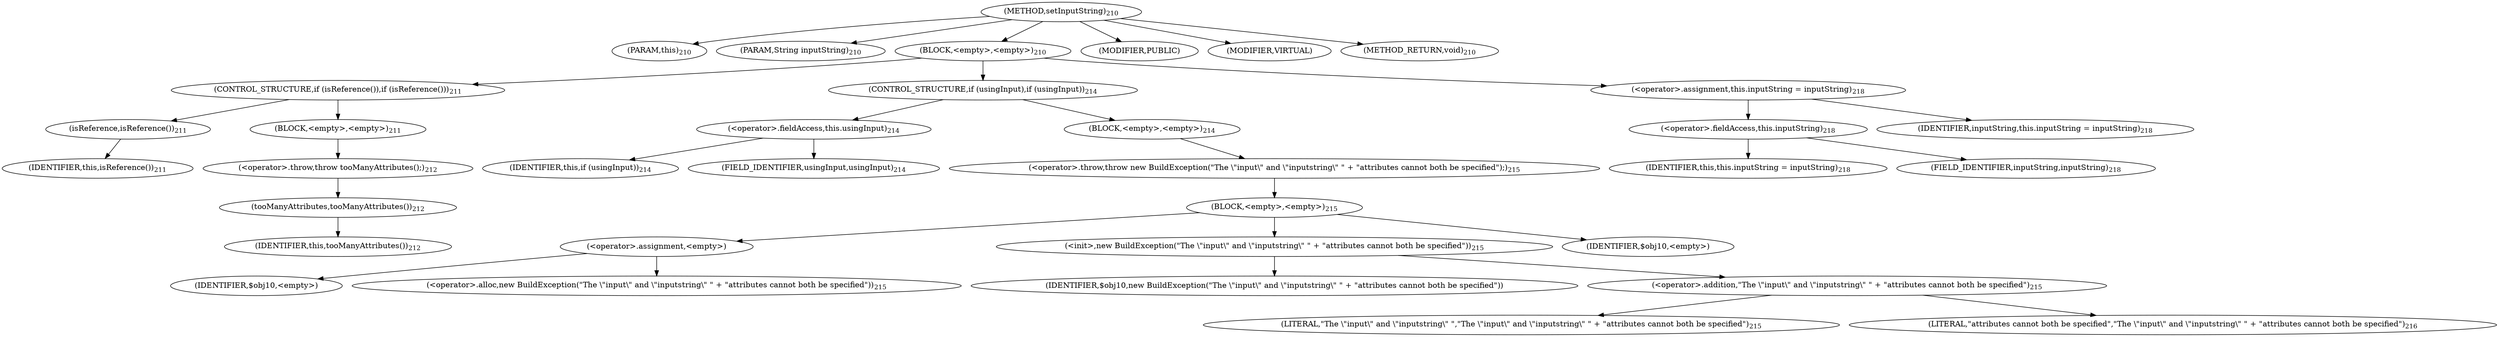 digraph "setInputString" {  
"454" [label = <(METHOD,setInputString)<SUB>210</SUB>> ]
"25" [label = <(PARAM,this)<SUB>210</SUB>> ]
"455" [label = <(PARAM,String inputString)<SUB>210</SUB>> ]
"456" [label = <(BLOCK,&lt;empty&gt;,&lt;empty&gt;)<SUB>210</SUB>> ]
"457" [label = <(CONTROL_STRUCTURE,if (isReference()),if (isReference()))<SUB>211</SUB>> ]
"458" [label = <(isReference,isReference())<SUB>211</SUB>> ]
"24" [label = <(IDENTIFIER,this,isReference())<SUB>211</SUB>> ]
"459" [label = <(BLOCK,&lt;empty&gt;,&lt;empty&gt;)<SUB>211</SUB>> ]
"460" [label = <(&lt;operator&gt;.throw,throw tooManyAttributes();)<SUB>212</SUB>> ]
"461" [label = <(tooManyAttributes,tooManyAttributes())<SUB>212</SUB>> ]
"26" [label = <(IDENTIFIER,this,tooManyAttributes())<SUB>212</SUB>> ]
"462" [label = <(CONTROL_STRUCTURE,if (usingInput),if (usingInput))<SUB>214</SUB>> ]
"463" [label = <(&lt;operator&gt;.fieldAccess,this.usingInput)<SUB>214</SUB>> ]
"464" [label = <(IDENTIFIER,this,if (usingInput))<SUB>214</SUB>> ]
"465" [label = <(FIELD_IDENTIFIER,usingInput,usingInput)<SUB>214</SUB>> ]
"466" [label = <(BLOCK,&lt;empty&gt;,&lt;empty&gt;)<SUB>214</SUB>> ]
"467" [label = <(&lt;operator&gt;.throw,throw new BuildException(&quot;The \&quot;input\&quot; and \&quot;inputstring\&quot; &quot; + &quot;attributes cannot both be specified&quot;);)<SUB>215</SUB>> ]
"468" [label = <(BLOCK,&lt;empty&gt;,&lt;empty&gt;)<SUB>215</SUB>> ]
"469" [label = <(&lt;operator&gt;.assignment,&lt;empty&gt;)> ]
"470" [label = <(IDENTIFIER,$obj10,&lt;empty&gt;)> ]
"471" [label = <(&lt;operator&gt;.alloc,new BuildException(&quot;The \&quot;input\&quot; and \&quot;inputstring\&quot; &quot; + &quot;attributes cannot both be specified&quot;))<SUB>215</SUB>> ]
"472" [label = <(&lt;init&gt;,new BuildException(&quot;The \&quot;input\&quot; and \&quot;inputstring\&quot; &quot; + &quot;attributes cannot both be specified&quot;))<SUB>215</SUB>> ]
"473" [label = <(IDENTIFIER,$obj10,new BuildException(&quot;The \&quot;input\&quot; and \&quot;inputstring\&quot; &quot; + &quot;attributes cannot both be specified&quot;))> ]
"474" [label = <(&lt;operator&gt;.addition,&quot;The \&quot;input\&quot; and \&quot;inputstring\&quot; &quot; + &quot;attributes cannot both be specified&quot;)<SUB>215</SUB>> ]
"475" [label = <(LITERAL,&quot;The \&quot;input\&quot; and \&quot;inputstring\&quot; &quot;,&quot;The \&quot;input\&quot; and \&quot;inputstring\&quot; &quot; + &quot;attributes cannot both be specified&quot;)<SUB>215</SUB>> ]
"476" [label = <(LITERAL,&quot;attributes cannot both be specified&quot;,&quot;The \&quot;input\&quot; and \&quot;inputstring\&quot; &quot; + &quot;attributes cannot both be specified&quot;)<SUB>216</SUB>> ]
"477" [label = <(IDENTIFIER,$obj10,&lt;empty&gt;)> ]
"478" [label = <(&lt;operator&gt;.assignment,this.inputString = inputString)<SUB>218</SUB>> ]
"479" [label = <(&lt;operator&gt;.fieldAccess,this.inputString)<SUB>218</SUB>> ]
"27" [label = <(IDENTIFIER,this,this.inputString = inputString)<SUB>218</SUB>> ]
"480" [label = <(FIELD_IDENTIFIER,inputString,inputString)<SUB>218</SUB>> ]
"481" [label = <(IDENTIFIER,inputString,this.inputString = inputString)<SUB>218</SUB>> ]
"482" [label = <(MODIFIER,PUBLIC)> ]
"483" [label = <(MODIFIER,VIRTUAL)> ]
"484" [label = <(METHOD_RETURN,void)<SUB>210</SUB>> ]
  "454" -> "25" 
  "454" -> "455" 
  "454" -> "456" 
  "454" -> "482" 
  "454" -> "483" 
  "454" -> "484" 
  "456" -> "457" 
  "456" -> "462" 
  "456" -> "478" 
  "457" -> "458" 
  "457" -> "459" 
  "458" -> "24" 
  "459" -> "460" 
  "460" -> "461" 
  "461" -> "26" 
  "462" -> "463" 
  "462" -> "466" 
  "463" -> "464" 
  "463" -> "465" 
  "466" -> "467" 
  "467" -> "468" 
  "468" -> "469" 
  "468" -> "472" 
  "468" -> "477" 
  "469" -> "470" 
  "469" -> "471" 
  "472" -> "473" 
  "472" -> "474" 
  "474" -> "475" 
  "474" -> "476" 
  "478" -> "479" 
  "478" -> "481" 
  "479" -> "27" 
  "479" -> "480" 
}
